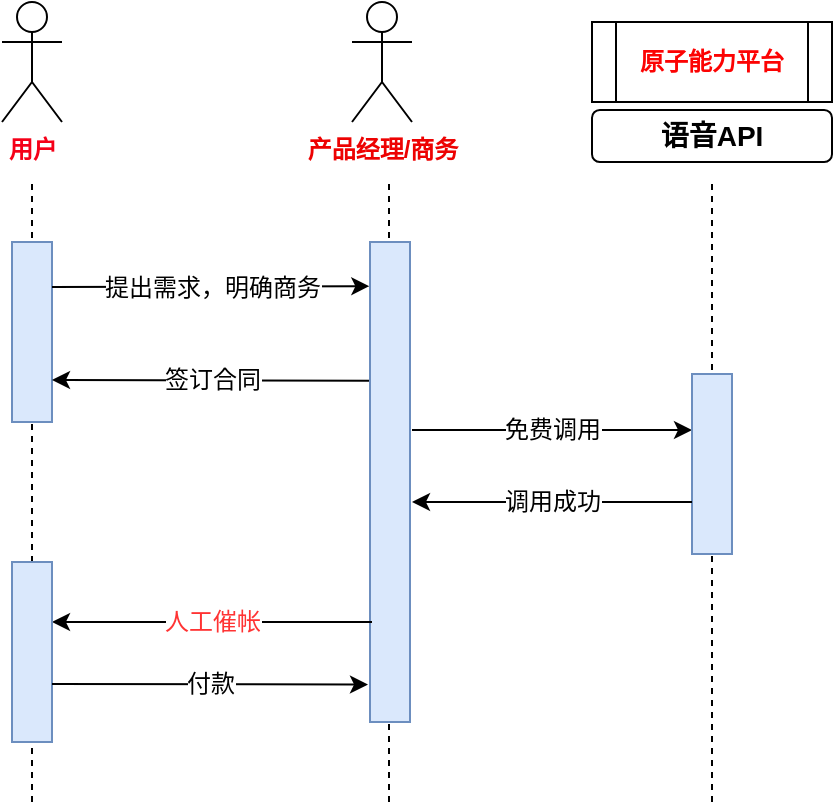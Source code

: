 <mxfile version="22.1.17" type="github">
  <diagram name="第 1 页" id="p_jz9k-vHqcKYP5KgqfW">
    <mxGraphModel dx="946" dy="631" grid="1" gridSize="10" guides="1" tooltips="1" connect="1" arrows="1" fold="1" page="1" pageScale="1" pageWidth="827" pageHeight="1169" math="0" shadow="0">
      <root>
        <mxCell id="0" />
        <mxCell id="1" parent="0" />
        <mxCell id="6XkXpEdO4iQCdSESwi_j-48" value="" style="endArrow=none;dashed=1;html=1;rounded=0;" edge="1" parent="1">
          <mxGeometry width="50" height="50" relative="1" as="geometry">
            <mxPoint x="460" y="510" as="sourcePoint" />
            <mxPoint x="460" y="200" as="targetPoint" />
          </mxGeometry>
        </mxCell>
        <mxCell id="6XkXpEdO4iQCdSESwi_j-47" value="" style="endArrow=none;dashed=1;html=1;rounded=0;" edge="1" parent="1">
          <mxGeometry width="50" height="50" relative="1" as="geometry">
            <mxPoint x="298.5" y="510" as="sourcePoint" />
            <mxPoint x="298.5" y="200" as="targetPoint" />
          </mxGeometry>
        </mxCell>
        <mxCell id="6XkXpEdO4iQCdSESwi_j-46" value="" style="endArrow=none;dashed=1;html=1;rounded=0;" edge="1" parent="1">
          <mxGeometry width="50" height="50" relative="1" as="geometry">
            <mxPoint x="120" y="510" as="sourcePoint" />
            <mxPoint x="120" y="200" as="targetPoint" />
          </mxGeometry>
        </mxCell>
        <mxCell id="6XkXpEdO4iQCdSESwi_j-1" value="&lt;font style=&quot;font-size: 14px;&quot;&gt;&lt;b&gt;语音API&lt;/b&gt;&lt;/font&gt;" style="rounded=1;whiteSpace=wrap;html=1;" vertex="1" parent="1">
          <mxGeometry x="400" y="164" width="120" height="26" as="geometry" />
        </mxCell>
        <mxCell id="6XkXpEdO4iQCdSESwi_j-12" value="&lt;b&gt;&lt;font color=&quot;#f50018&quot;&gt;用户&lt;/font&gt;&lt;/b&gt;" style="shape=umlActor;verticalLabelPosition=bottom;verticalAlign=top;html=1;outlineConnect=0;" vertex="1" parent="1">
          <mxGeometry x="105" y="110" width="30" height="60" as="geometry" />
        </mxCell>
        <mxCell id="6XkXpEdO4iQCdSESwi_j-22" value="&lt;font color=&quot;#ed0202&quot;&gt;&lt;b&gt;产品经理/商务&lt;/b&gt;&lt;/font&gt;" style="shape=umlActor;verticalLabelPosition=bottom;verticalAlign=top;html=1;outlineConnect=0;" vertex="1" parent="1">
          <mxGeometry x="280" y="110" width="30" height="60" as="geometry" />
        </mxCell>
        <mxCell id="6XkXpEdO4iQCdSESwi_j-25" value="&lt;font color=&quot;#fc0303&quot;&gt;&lt;b&gt;原子能力平台&lt;/b&gt;&lt;/font&gt;" style="shape=process;whiteSpace=wrap;html=1;backgroundOutline=1;" vertex="1" parent="1">
          <mxGeometry x="400" y="120" width="120" height="40" as="geometry" />
        </mxCell>
        <mxCell id="6XkXpEdO4iQCdSESwi_j-26" value="" style="rounded=0;whiteSpace=wrap;html=1;fillColor=#dae8fc;strokeColor=#6c8ebf;" vertex="1" parent="1">
          <mxGeometry x="110" y="230" width="20" height="90" as="geometry" />
        </mxCell>
        <mxCell id="6XkXpEdO4iQCdSESwi_j-29" value="" style="endArrow=classic;html=1;rounded=0;exitX=1;exitY=0.25;exitDx=0;exitDy=0;entryX=-0.017;entryY=0.092;entryDx=0;entryDy=0;entryPerimeter=0;fontStyle=1" edge="1" parent="1" source="6XkXpEdO4iQCdSESwi_j-26" target="6XkXpEdO4iQCdSESwi_j-33">
          <mxGeometry relative="1" as="geometry">
            <mxPoint x="150" y="254.5" as="sourcePoint" />
            <mxPoint x="287" y="253" as="targetPoint" />
          </mxGeometry>
        </mxCell>
        <mxCell id="6XkXpEdO4iQCdSESwi_j-30" value="&lt;font style=&quot;font-size: 12px;&quot;&gt;提出需求，明确商务&lt;/font&gt;" style="edgeLabel;resizable=0;html=1;align=center;verticalAlign=middle;" connectable="0" vertex="1" parent="6XkXpEdO4iQCdSESwi_j-29">
          <mxGeometry relative="1" as="geometry" />
        </mxCell>
        <mxCell id="6XkXpEdO4iQCdSESwi_j-31" value="" style="endArrow=classic;html=1;rounded=0;exitX=0.05;exitY=0.289;exitDx=0;exitDy=0;exitPerimeter=0;" edge="1" parent="1" source="6XkXpEdO4iQCdSESwi_j-33">
          <mxGeometry relative="1" as="geometry">
            <mxPoint x="280" y="298" as="sourcePoint" />
            <mxPoint x="130" y="299" as="targetPoint" />
          </mxGeometry>
        </mxCell>
        <mxCell id="6XkXpEdO4iQCdSESwi_j-32" value="&lt;font style=&quot;font-size: 12px;&quot;&gt;签订合同&lt;/font&gt;" style="edgeLabel;resizable=0;html=1;align=center;verticalAlign=middle;" connectable="0" vertex="1" parent="6XkXpEdO4iQCdSESwi_j-31">
          <mxGeometry relative="1" as="geometry" />
        </mxCell>
        <mxCell id="6XkXpEdO4iQCdSESwi_j-33" value="" style="rounded=0;whiteSpace=wrap;html=1;fillColor=#dae8fc;strokeColor=#6c8ebf;" vertex="1" parent="1">
          <mxGeometry x="289" y="230" width="20" height="240" as="geometry" />
        </mxCell>
        <mxCell id="6XkXpEdO4iQCdSESwi_j-34" value="" style="endArrow=classic;html=1;rounded=0;" edge="1" parent="1">
          <mxGeometry relative="1" as="geometry">
            <mxPoint x="310" y="324" as="sourcePoint" />
            <mxPoint x="450" y="324" as="targetPoint" />
          </mxGeometry>
        </mxCell>
        <mxCell id="6XkXpEdO4iQCdSESwi_j-35" value="&lt;span style=&quot;font-size: 12px;&quot;&gt;免费调用&lt;/span&gt;" style="edgeLabel;resizable=0;html=1;align=center;verticalAlign=middle;" connectable="0" vertex="1" parent="6XkXpEdO4iQCdSESwi_j-34">
          <mxGeometry relative="1" as="geometry" />
        </mxCell>
        <mxCell id="6XkXpEdO4iQCdSESwi_j-37" value="" style="rounded=0;whiteSpace=wrap;html=1;fillColor=#dae8fc;strokeColor=#6c8ebf;" vertex="1" parent="1">
          <mxGeometry x="450" y="296" width="20" height="90" as="geometry" />
        </mxCell>
        <mxCell id="6XkXpEdO4iQCdSESwi_j-38" value="" style="endArrow=classic;html=1;rounded=0;" edge="1" parent="1">
          <mxGeometry relative="1" as="geometry">
            <mxPoint x="450" y="360" as="sourcePoint" />
            <mxPoint x="310" y="360" as="targetPoint" />
          </mxGeometry>
        </mxCell>
        <mxCell id="6XkXpEdO4iQCdSESwi_j-39" value="&lt;font style=&quot;font-size: 12px;&quot;&gt;调用成功&lt;/font&gt;" style="edgeLabel;resizable=0;html=1;align=center;verticalAlign=middle;" connectable="0" vertex="1" parent="6XkXpEdO4iQCdSESwi_j-38">
          <mxGeometry relative="1" as="geometry" />
        </mxCell>
        <mxCell id="6XkXpEdO4iQCdSESwi_j-40" value="" style="endArrow=classic;html=1;rounded=0;" edge="1" parent="1">
          <mxGeometry relative="1" as="geometry">
            <mxPoint x="290" y="420" as="sourcePoint" />
            <mxPoint x="130" y="420" as="targetPoint" />
          </mxGeometry>
        </mxCell>
        <mxCell id="6XkXpEdO4iQCdSESwi_j-41" value="&lt;span style=&quot;font-size: 12px;&quot;&gt;&lt;font color=&quot;#ff3333&quot;&gt;人工催帐&lt;/font&gt;&lt;/span&gt;" style="edgeLabel;resizable=0;html=1;align=center;verticalAlign=middle;" connectable="0" vertex="1" parent="6XkXpEdO4iQCdSESwi_j-40">
          <mxGeometry relative="1" as="geometry" />
        </mxCell>
        <mxCell id="6XkXpEdO4iQCdSESwi_j-42" value="" style="rounded=0;whiteSpace=wrap;html=1;fillColor=#dae8fc;strokeColor=#6c8ebf;" vertex="1" parent="1">
          <mxGeometry x="110" y="390" width="20" height="90" as="geometry" />
        </mxCell>
        <mxCell id="6XkXpEdO4iQCdSESwi_j-43" value="" style="endArrow=classic;html=1;rounded=0;exitX=1;exitY=0.25;exitDx=0;exitDy=0;entryX=-0.05;entryY=0.922;entryDx=0;entryDy=0;entryPerimeter=0;" edge="1" parent="1" target="6XkXpEdO4iQCdSESwi_j-33">
          <mxGeometry relative="1" as="geometry">
            <mxPoint x="130" y="451" as="sourcePoint" />
            <mxPoint x="290" y="450" as="targetPoint" />
          </mxGeometry>
        </mxCell>
        <mxCell id="6XkXpEdO4iQCdSESwi_j-44" value="&lt;span style=&quot;font-size: 12px;&quot;&gt;付款&lt;/span&gt;" style="edgeLabel;resizable=0;html=1;align=center;verticalAlign=middle;" connectable="0" vertex="1" parent="6XkXpEdO4iQCdSESwi_j-43">
          <mxGeometry relative="1" as="geometry" />
        </mxCell>
      </root>
    </mxGraphModel>
  </diagram>
</mxfile>

